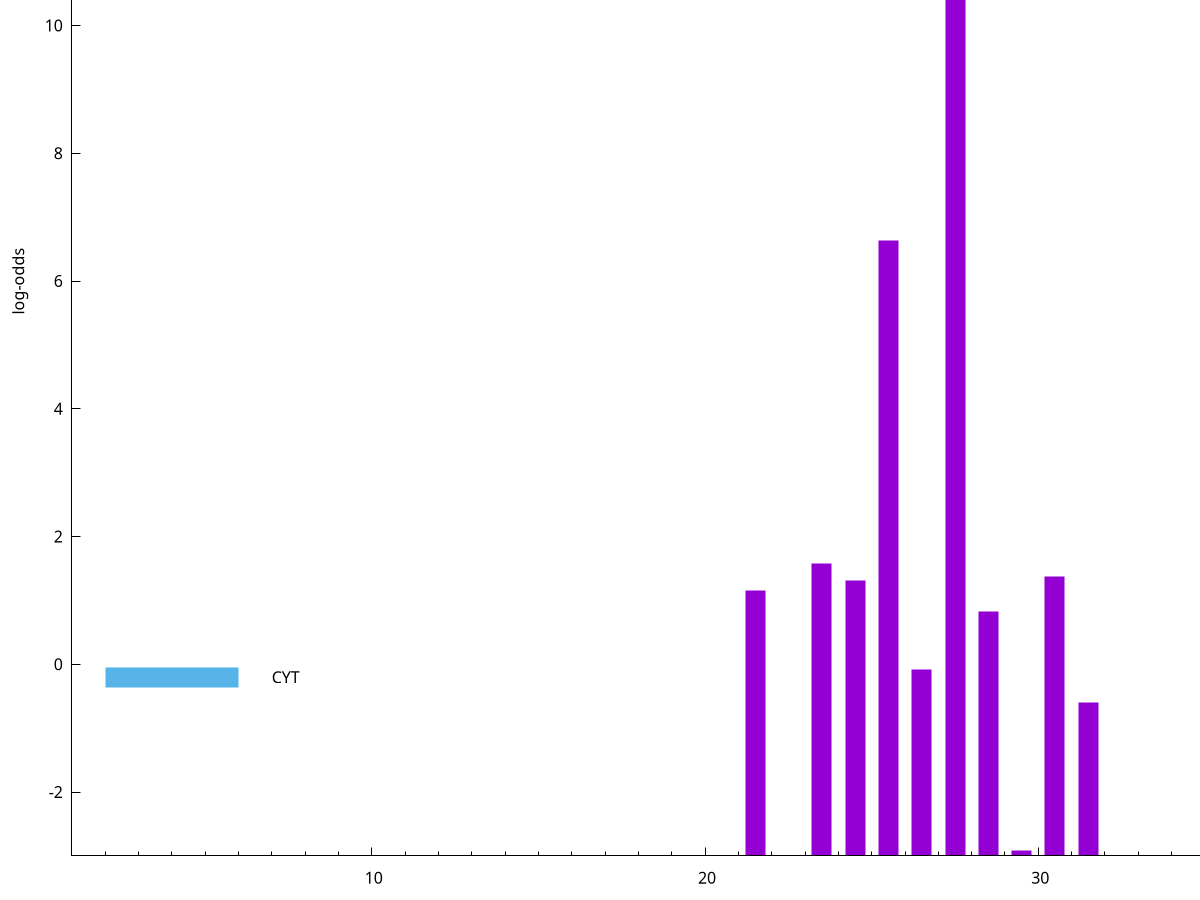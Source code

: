 set title "LipoP predictions for SRR5666568.gff"
set size 2., 1.4
set xrange [1:70] 
set mxtics 10
set yrange [-3:15]
set y2range [0:18]
set ylabel "log-odds"
set term postscript eps color solid "Helvetica" 30
set output "SRR5666568.gff12.eps"
set arrow from 2,10.9407 to 6,10.9407 nohead lt 1 lw 20
set label "SpI" at 7,10.9407
set arrow from 2,-0.200913 to 6,-0.200913 nohead lt 3 lw 20
set label "CYT" at 7,-0.200913
set arrow from 2,10.9407 to 6,10.9407 nohead lt 1 lw 20
set label "SpI" at 7,10.9407
# NOTE: The scores below are the log-odds scores with the threshold
# NOTE: subtracted (a hack to make gnuplot make the histogram all
# NOTE: look nice).
plot "-" axes x1y2 title "" with impulses lt 1 lw 20
27.500000 13.855200
25.500000 9.631600
23.500000 4.579970
30.500000 4.367910
24.500000 4.318840
21.500000 4.147880
28.500000 3.819378
26.500000 2.915814
31.500000 2.405854
29.500000 0.084330
e
exit
